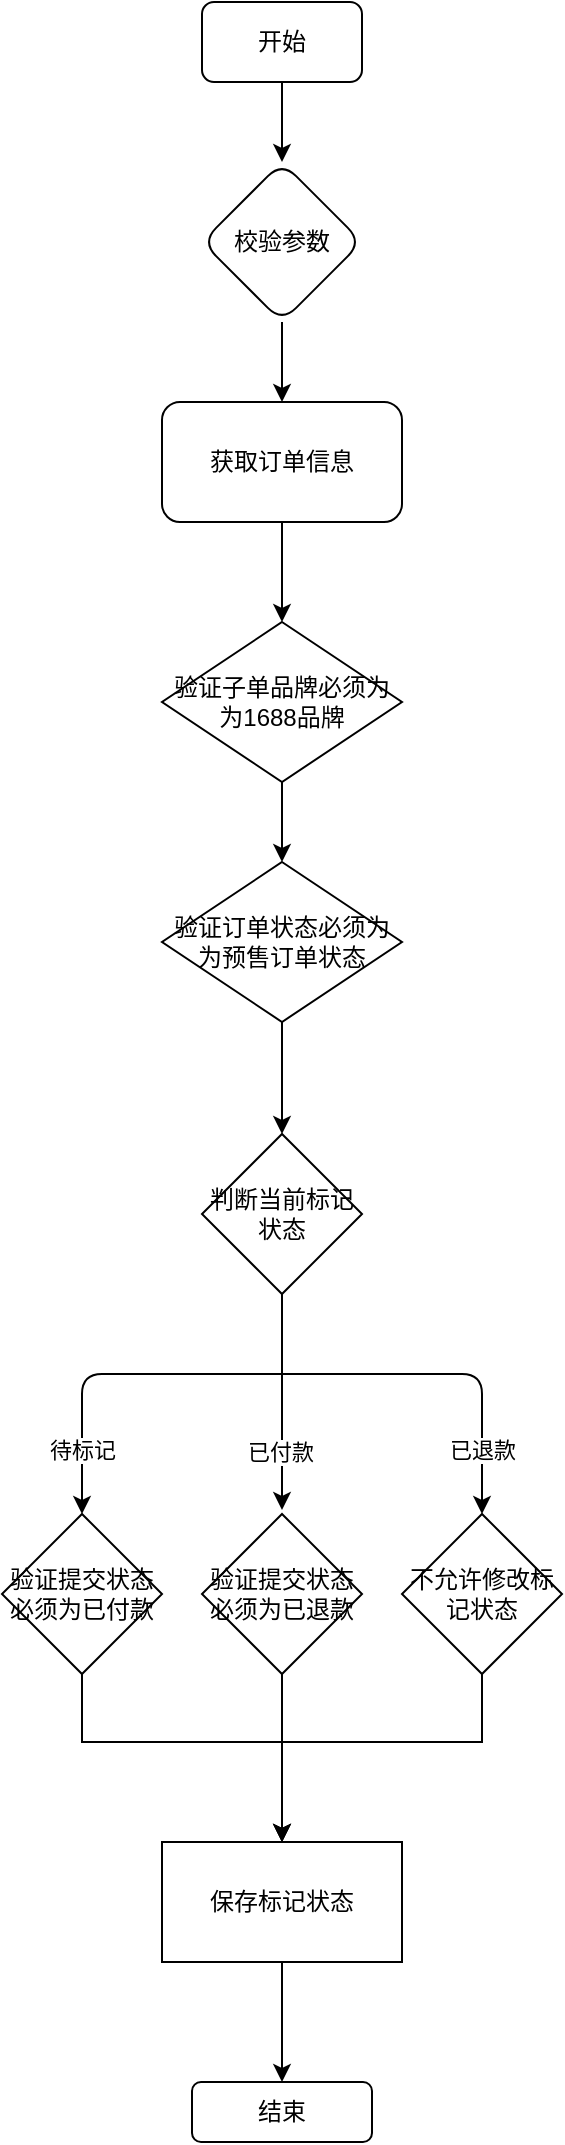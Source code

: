 <mxfile version="22.1.5" type="github">
  <diagram name="第 1 页" id="8ssVTDq5s0VuUs4Fk0B0">
    <mxGraphModel dx="1114" dy="570" grid="1" gridSize="10" guides="1" tooltips="1" connect="1" arrows="1" fold="1" page="1" pageScale="1" pageWidth="827" pageHeight="1169" math="0" shadow="0">
      <root>
        <mxCell id="0" />
        <mxCell id="1" parent="0" />
        <mxCell id="L8e8LoBa5Zj_JNY19spO-12" value="" style="edgeStyle=orthogonalEdgeStyle;rounded=1;orthogonalLoop=1;jettySize=auto;html=1;" parent="1" source="L8e8LoBa5Zj_JNY19spO-1" target="L8e8LoBa5Zj_JNY19spO-11" edge="1">
          <mxGeometry relative="1" as="geometry" />
        </mxCell>
        <mxCell id="L8e8LoBa5Zj_JNY19spO-1" value="开始" style="rounded=1;whiteSpace=wrap;html=1;" parent="1" vertex="1">
          <mxGeometry x="340" y="10" width="80" height="40" as="geometry" />
        </mxCell>
        <mxCell id="L8e8LoBa5Zj_JNY19spO-14" value="" style="edgeStyle=orthogonalEdgeStyle;rounded=1;orthogonalLoop=1;jettySize=auto;html=1;" parent="1" source="L8e8LoBa5Zj_JNY19spO-11" target="L8e8LoBa5Zj_JNY19spO-13" edge="1">
          <mxGeometry relative="1" as="geometry" />
        </mxCell>
        <mxCell id="L8e8LoBa5Zj_JNY19spO-11" value="校验参数" style="rhombus;whiteSpace=wrap;html=1;rounded=1;" parent="1" vertex="1">
          <mxGeometry x="340" y="90" width="80" height="80" as="geometry" />
        </mxCell>
        <mxCell id="L8e8LoBa5Zj_JNY19spO-13" value="获取订单信息" style="whiteSpace=wrap;html=1;rounded=1;" parent="1" vertex="1">
          <mxGeometry x="320" y="210" width="120" height="60" as="geometry" />
        </mxCell>
        <mxCell id="L8e8LoBa5Zj_JNY19spO-16" value="" style="endArrow=classic;html=1;rounded=1;entryX=0.5;entryY=0;entryDx=0;entryDy=0;" parent="1" target="L8e8LoBa5Zj_JNY19spO-34" edge="1">
          <mxGeometry width="50" height="50" relative="1" as="geometry">
            <mxPoint x="380" y="696" as="sourcePoint" />
            <mxPoint x="480" y="746" as="targetPoint" />
            <Array as="points">
              <mxPoint x="480" y="696" />
            </Array>
          </mxGeometry>
        </mxCell>
        <mxCell id="L8e8LoBa5Zj_JNY19spO-45" value="已退款" style="edgeLabel;html=1;align=center;verticalAlign=middle;resizable=0;points=[];" parent="L8e8LoBa5Zj_JNY19spO-16" vertex="1" connectable="0">
          <mxGeometry x="0.4" y="2" relative="1" as="geometry">
            <mxPoint x="-2" y="19" as="offset" />
          </mxGeometry>
        </mxCell>
        <mxCell id="L8e8LoBa5Zj_JNY19spO-17" value="" style="endArrow=classic;html=1;rounded=1;entryX=0.5;entryY=0;entryDx=0;entryDy=0;" parent="1" target="L8e8LoBa5Zj_JNY19spO-30" edge="1">
          <mxGeometry width="50" height="50" relative="1" as="geometry">
            <mxPoint x="380" y="696" as="sourcePoint" />
            <mxPoint x="280" y="844" as="targetPoint" />
            <Array as="points">
              <mxPoint x="280" y="696" />
            </Array>
          </mxGeometry>
        </mxCell>
        <mxCell id="L8e8LoBa5Zj_JNY19spO-43" value="待标记" style="edgeLabel;html=1;align=center;verticalAlign=middle;resizable=0;points=[];" parent="L8e8LoBa5Zj_JNY19spO-17" vertex="1" connectable="0">
          <mxGeometry x="0.395" relative="1" as="geometry">
            <mxPoint y="19" as="offset" />
          </mxGeometry>
        </mxCell>
        <mxCell id="L8e8LoBa5Zj_JNY19spO-20" value="" style="endArrow=classic;html=1;rounded=1;" parent="1" edge="1">
          <mxGeometry width="50" height="50" relative="1" as="geometry">
            <mxPoint x="380" y="390" as="sourcePoint" />
            <mxPoint x="380" y="440" as="targetPoint" />
          </mxGeometry>
        </mxCell>
        <mxCell id="L8e8LoBa5Zj_JNY19spO-22" value="判断当前标记状态" style="rhombus;whiteSpace=wrap;html=1;direction=south;" parent="1" vertex="1">
          <mxGeometry x="340" y="576" width="80" height="80" as="geometry" />
        </mxCell>
        <mxCell id="L8e8LoBa5Zj_JNY19spO-30" value="验证提交状态必须为已付款" style="rhombus;whiteSpace=wrap;html=1;rounded=0;" parent="1" vertex="1">
          <mxGeometry x="240" y="766" width="80" height="80" as="geometry" />
        </mxCell>
        <mxCell id="L8e8LoBa5Zj_JNY19spO-39" value="" style="edgeStyle=orthogonalEdgeStyle;rounded=0;orthogonalLoop=1;jettySize=auto;html=1;" parent="1" source="L8e8LoBa5Zj_JNY19spO-32" target="L8e8LoBa5Zj_JNY19spO-38" edge="1">
          <mxGeometry relative="1" as="geometry" />
        </mxCell>
        <mxCell id="L8e8LoBa5Zj_JNY19spO-46" value="" style="edgeStyle=orthogonalEdgeStyle;rounded=0;orthogonalLoop=1;jettySize=auto;html=1;exitX=1;exitY=0.5;exitDx=0;exitDy=0;" parent="1" source="L8e8LoBa5Zj_JNY19spO-22" edge="1">
          <mxGeometry relative="1" as="geometry">
            <mxPoint x="380" y="764" as="targetPoint" />
            <Array as="points">
              <mxPoint x="380" y="684" />
              <mxPoint x="380" y="684" />
            </Array>
          </mxGeometry>
        </mxCell>
        <mxCell id="L8e8LoBa5Zj_JNY19spO-47" value="已付款" style="edgeLabel;html=1;align=center;verticalAlign=middle;resizable=0;points=[];" parent="L8e8LoBa5Zj_JNY19spO-46" vertex="1" connectable="0">
          <mxGeometry x="0.463" y="-1" relative="1" as="geometry">
            <mxPoint as="offset" />
          </mxGeometry>
        </mxCell>
        <mxCell id="L8e8LoBa5Zj_JNY19spO-32" value="验证提交状态必须为已退款" style="rhombus;whiteSpace=wrap;html=1;rounded=0;" parent="1" vertex="1">
          <mxGeometry x="340" y="766" width="80" height="80" as="geometry" />
        </mxCell>
        <mxCell id="L8e8LoBa5Zj_JNY19spO-34" value="不允许修改标记状态" style="rhombus;whiteSpace=wrap;html=1;rounded=0;" parent="1" vertex="1">
          <mxGeometry x="440" y="766" width="80" height="80" as="geometry" />
        </mxCell>
        <mxCell id="L8e8LoBa5Zj_JNY19spO-38" value="保存标记状态" style="whiteSpace=wrap;html=1;rounded=0;" parent="1" vertex="1">
          <mxGeometry x="320" y="930" width="120" height="60" as="geometry" />
        </mxCell>
        <mxCell id="L8e8LoBa5Zj_JNY19spO-41" value="" style="edgeStyle=orthogonalEdgeStyle;rounded=0;orthogonalLoop=1;jettySize=auto;html=1;" parent="1" source="L8e8LoBa5Zj_JNY19spO-40" target="L8e8LoBa5Zj_JNY19spO-22" edge="1">
          <mxGeometry relative="1" as="geometry" />
        </mxCell>
        <mxCell id="L8e8LoBa5Zj_JNY19spO-40" value="验证订单状态必须为为预售订单状态" style="rhombus;whiteSpace=wrap;html=1;" parent="1" vertex="1">
          <mxGeometry x="320" y="440" width="120" height="80" as="geometry" />
        </mxCell>
        <mxCell id="L8e8LoBa5Zj_JNY19spO-48" value="" style="endArrow=classic;html=1;rounded=1;" parent="1" edge="1">
          <mxGeometry width="50" height="50" relative="1" as="geometry">
            <mxPoint x="380" y="270" as="sourcePoint" />
            <mxPoint x="380" y="320" as="targetPoint" />
          </mxGeometry>
        </mxCell>
        <mxCell id="L8e8LoBa5Zj_JNY19spO-49" value="验证子单品牌必须为为1688品牌" style="rhombus;whiteSpace=wrap;html=1;" parent="1" vertex="1">
          <mxGeometry x="320" y="320" width="120" height="80" as="geometry" />
        </mxCell>
        <mxCell id="pVyvvOql4PxAlPMc0o3i-1" value="" style="endArrow=classic;html=1;rounded=0;exitX=0.5;exitY=1;exitDx=0;exitDy=0;" edge="1" parent="1" source="L8e8LoBa5Zj_JNY19spO-30">
          <mxGeometry width="50" height="50" relative="1" as="geometry">
            <mxPoint x="280" y="880" as="sourcePoint" />
            <mxPoint x="380" y="930" as="targetPoint" />
            <Array as="points">
              <mxPoint x="280" y="880" />
              <mxPoint x="380" y="880" />
            </Array>
          </mxGeometry>
        </mxCell>
        <mxCell id="pVyvvOql4PxAlPMc0o3i-2" value="" style="endArrow=classic;html=1;rounded=0;exitX=0.5;exitY=1;exitDx=0;exitDy=0;" edge="1" parent="1" source="L8e8LoBa5Zj_JNY19spO-34">
          <mxGeometry width="50" height="50" relative="1" as="geometry">
            <mxPoint x="450" y="940" as="sourcePoint" />
            <mxPoint x="380" y="930" as="targetPoint" />
            <Array as="points">
              <mxPoint x="480" y="880" />
              <mxPoint x="380" y="880" />
            </Array>
          </mxGeometry>
        </mxCell>
        <mxCell id="pVyvvOql4PxAlPMc0o3i-3" value="" style="endArrow=classic;html=1;rounded=0;exitX=0.5;exitY=1;exitDx=0;exitDy=0;" edge="1" parent="1" source="L8e8LoBa5Zj_JNY19spO-38">
          <mxGeometry width="50" height="50" relative="1" as="geometry">
            <mxPoint x="390" y="970" as="sourcePoint" />
            <mxPoint x="380" y="1050" as="targetPoint" />
          </mxGeometry>
        </mxCell>
        <mxCell id="pVyvvOql4PxAlPMc0o3i-4" value="结束" style="rounded=1;whiteSpace=wrap;html=1;" vertex="1" parent="1">
          <mxGeometry x="335" y="1050" width="90" height="30" as="geometry" />
        </mxCell>
      </root>
    </mxGraphModel>
  </diagram>
</mxfile>
